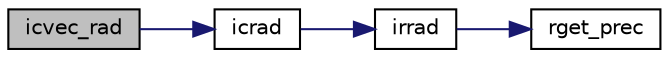 digraph "icvec_rad"
{
  edge [fontname="Helvetica",fontsize="10",labelfontname="Helvetica",labelfontsize="10"];
  node [fontname="Helvetica",fontsize="10",shape=record];
  rankdir="LR";
  Node572 [label="icvec_rad",height=0.2,width=0.4,color="black", fillcolor="grey75", style="filled", fontcolor="black"];
  Node572 -> Node573 [color="midnightblue",fontsize="10",style="solid",fontname="Helvetica"];
  Node573 [label="icrad",height=0.2,width=0.4,color="black", fillcolor="white", style="filled",URL="$icmulti_8c.html#a37ad87225f4af237b55e67c6b554175f",tooltip="区間の半径 [m-r,m+r]=[x0,x1] "];
  Node573 -> Node574 [color="midnightblue",fontsize="10",style="solid",fontname="Helvetica"];
  Node574 [label="irrad",height=0.2,width=0.4,color="black", fillcolor="white", style="filled",URL="$irmulti_8c.html#a3b8efbf84f9a0f5f22f4cbdaa9834d84",tooltip="区間の半径 rad=rad([x0,x1]) "];
  Node574 -> Node575 [color="midnightblue",fontsize="10",style="solid",fontname="Helvetica"];
  Node575 [label="rget_prec",height=0.2,width=0.4,color="black", fillcolor="white", style="filled",URL="$is__rmulti_8h.html#ad9bc8d534620527dc3c46ef4c9d04442",tooltip="rmulti型の浮動小数点数の精度(ビット数)を取得. "];
}
